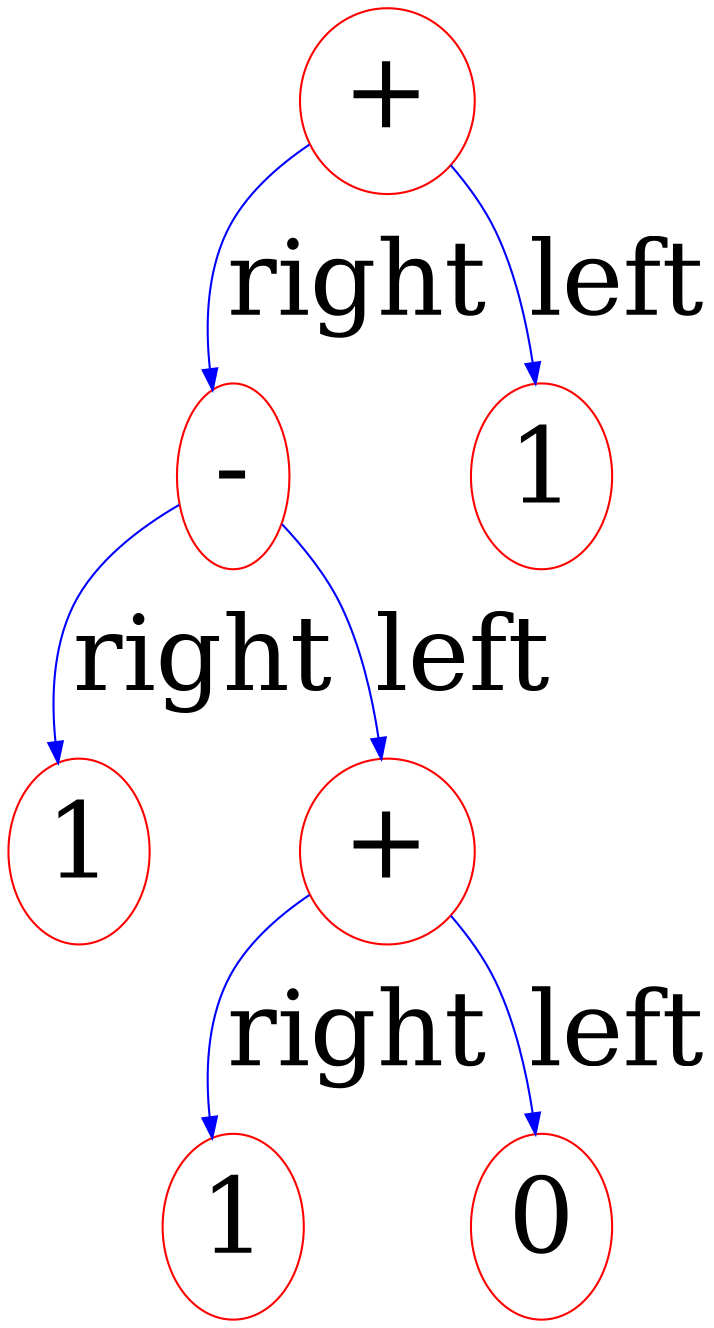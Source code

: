 digraph G {
    rankdir = TR;
    node[shape=ellipse, fontsize=50, color = red];
    edge[fontsize=50, color = blue, fillcolor = blue];
	94176944798832 [label = "+"];
	94176944798912 [label = "-"];
	94176944799072 [label = "1"];
	94176944798952 [label = "+"];
	94176944799032 [label = "1"];
	94176944798992 [label = "0"];
	94176944798872 [label = "1"];

	94176944798832 -> 94176944798872 [label = "left"]
	94176944798832 -> 94176944798912 [label = "right"]
	94176944798912 -> 94176944798952 [label = "left"]
	94176944798912 -> 94176944799072 [label = "right"]
	94176944798952 -> 94176944798992 [label = "left"]
	94176944798952 -> 94176944799032 [label = "right"]
}